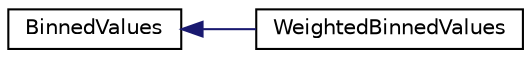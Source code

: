 digraph "Graphical Class Hierarchy"
{
 // LATEX_PDF_SIZE
  edge [fontname="Helvetica",fontsize="10",labelfontname="Helvetica",labelfontsize="10"];
  node [fontname="Helvetica",fontsize="10",shape=record];
  rankdir="LR";
  Node0 [label="BinnedValues",height=0.2,width=0.4,color="black", fillcolor="white", style="filled",URL="$classBinnedValues.html",tooltip=" "];
  Node0 -> Node1 [dir="back",color="midnightblue",fontsize="10",style="solid",fontname="Helvetica"];
  Node1 [label="WeightedBinnedValues",height=0.2,width=0.4,color="black", fillcolor="white", style="filled",URL="$classWeightedBinnedValues.html",tooltip=" "];
}
